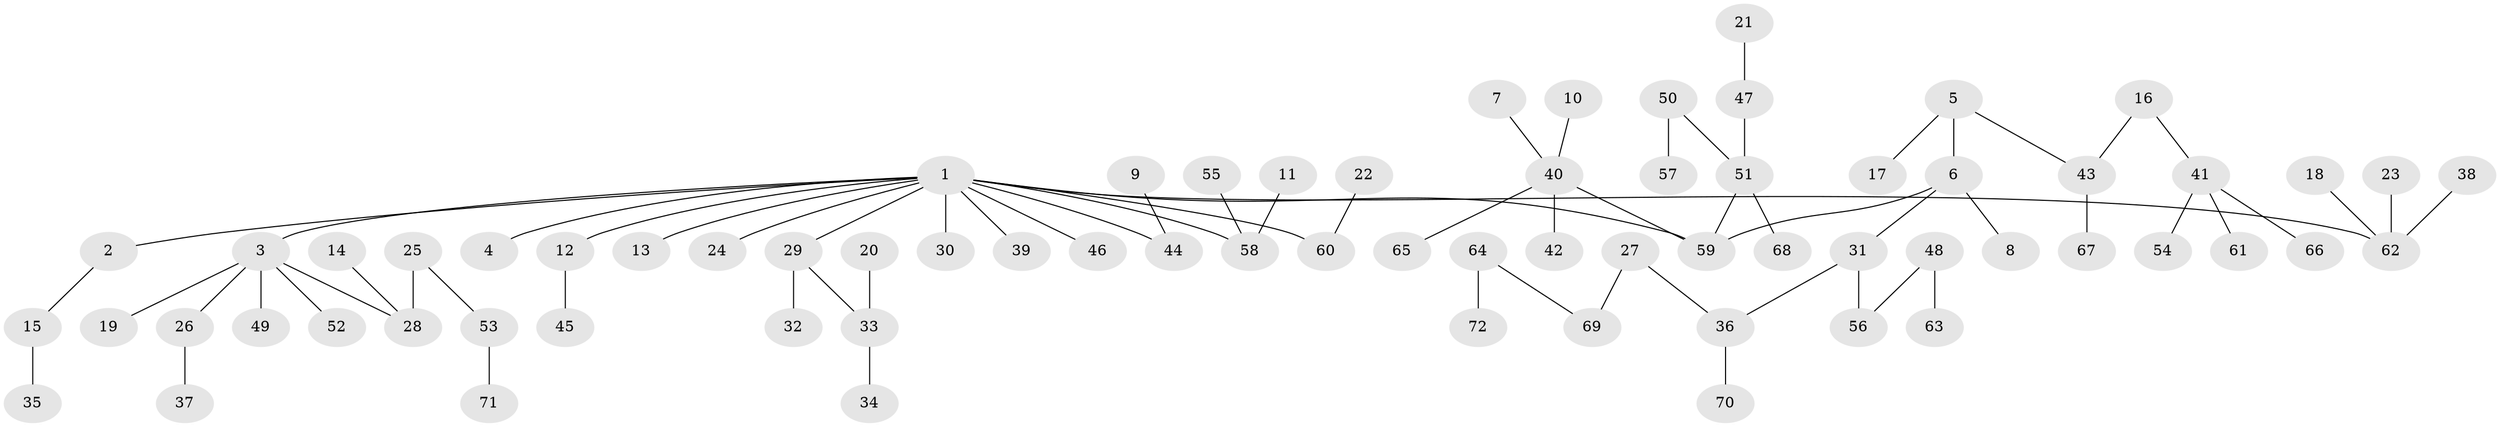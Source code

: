// original degree distribution, {7: 0.006944444444444444, 8: 0.006944444444444444, 5: 0.013888888888888888, 4: 0.09722222222222222, 3: 0.1388888888888889, 1: 0.4652777777777778, 2: 0.2708333333333333}
// Generated by graph-tools (version 1.1) at 2025/26/03/09/25 03:26:28]
// undirected, 72 vertices, 71 edges
graph export_dot {
graph [start="1"]
  node [color=gray90,style=filled];
  1;
  2;
  3;
  4;
  5;
  6;
  7;
  8;
  9;
  10;
  11;
  12;
  13;
  14;
  15;
  16;
  17;
  18;
  19;
  20;
  21;
  22;
  23;
  24;
  25;
  26;
  27;
  28;
  29;
  30;
  31;
  32;
  33;
  34;
  35;
  36;
  37;
  38;
  39;
  40;
  41;
  42;
  43;
  44;
  45;
  46;
  47;
  48;
  49;
  50;
  51;
  52;
  53;
  54;
  55;
  56;
  57;
  58;
  59;
  60;
  61;
  62;
  63;
  64;
  65;
  66;
  67;
  68;
  69;
  70;
  71;
  72;
  1 -- 2 [weight=1.0];
  1 -- 3 [weight=1.0];
  1 -- 4 [weight=1.0];
  1 -- 12 [weight=1.0];
  1 -- 13 [weight=1.0];
  1 -- 24 [weight=1.0];
  1 -- 29 [weight=1.0];
  1 -- 30 [weight=1.0];
  1 -- 39 [weight=1.0];
  1 -- 44 [weight=1.0];
  1 -- 46 [weight=1.0];
  1 -- 58 [weight=1.0];
  1 -- 59 [weight=1.0];
  1 -- 60 [weight=1.0];
  1 -- 62 [weight=1.0];
  2 -- 15 [weight=1.0];
  3 -- 19 [weight=1.0];
  3 -- 26 [weight=1.0];
  3 -- 28 [weight=1.0];
  3 -- 49 [weight=1.0];
  3 -- 52 [weight=1.0];
  5 -- 6 [weight=1.0];
  5 -- 17 [weight=1.0];
  5 -- 43 [weight=1.0];
  6 -- 8 [weight=1.0];
  6 -- 31 [weight=1.0];
  6 -- 59 [weight=1.0];
  7 -- 40 [weight=1.0];
  9 -- 44 [weight=1.0];
  10 -- 40 [weight=1.0];
  11 -- 58 [weight=1.0];
  12 -- 45 [weight=1.0];
  14 -- 28 [weight=1.0];
  15 -- 35 [weight=1.0];
  16 -- 41 [weight=1.0];
  16 -- 43 [weight=1.0];
  18 -- 62 [weight=1.0];
  20 -- 33 [weight=1.0];
  21 -- 47 [weight=1.0];
  22 -- 60 [weight=1.0];
  23 -- 62 [weight=1.0];
  25 -- 28 [weight=1.0];
  25 -- 53 [weight=1.0];
  26 -- 37 [weight=1.0];
  27 -- 36 [weight=1.0];
  27 -- 69 [weight=1.0];
  29 -- 32 [weight=1.0];
  29 -- 33 [weight=1.0];
  31 -- 36 [weight=1.0];
  31 -- 56 [weight=1.0];
  33 -- 34 [weight=1.0];
  36 -- 70 [weight=1.0];
  38 -- 62 [weight=1.0];
  40 -- 42 [weight=1.0];
  40 -- 59 [weight=1.0];
  40 -- 65 [weight=1.0];
  41 -- 54 [weight=1.0];
  41 -- 61 [weight=1.0];
  41 -- 66 [weight=1.0];
  43 -- 67 [weight=1.0];
  47 -- 51 [weight=1.0];
  48 -- 56 [weight=1.0];
  48 -- 63 [weight=1.0];
  50 -- 51 [weight=1.0];
  50 -- 57 [weight=1.0];
  51 -- 59 [weight=1.0];
  51 -- 68 [weight=1.0];
  53 -- 71 [weight=1.0];
  55 -- 58 [weight=1.0];
  64 -- 69 [weight=1.0];
  64 -- 72 [weight=1.0];
}
